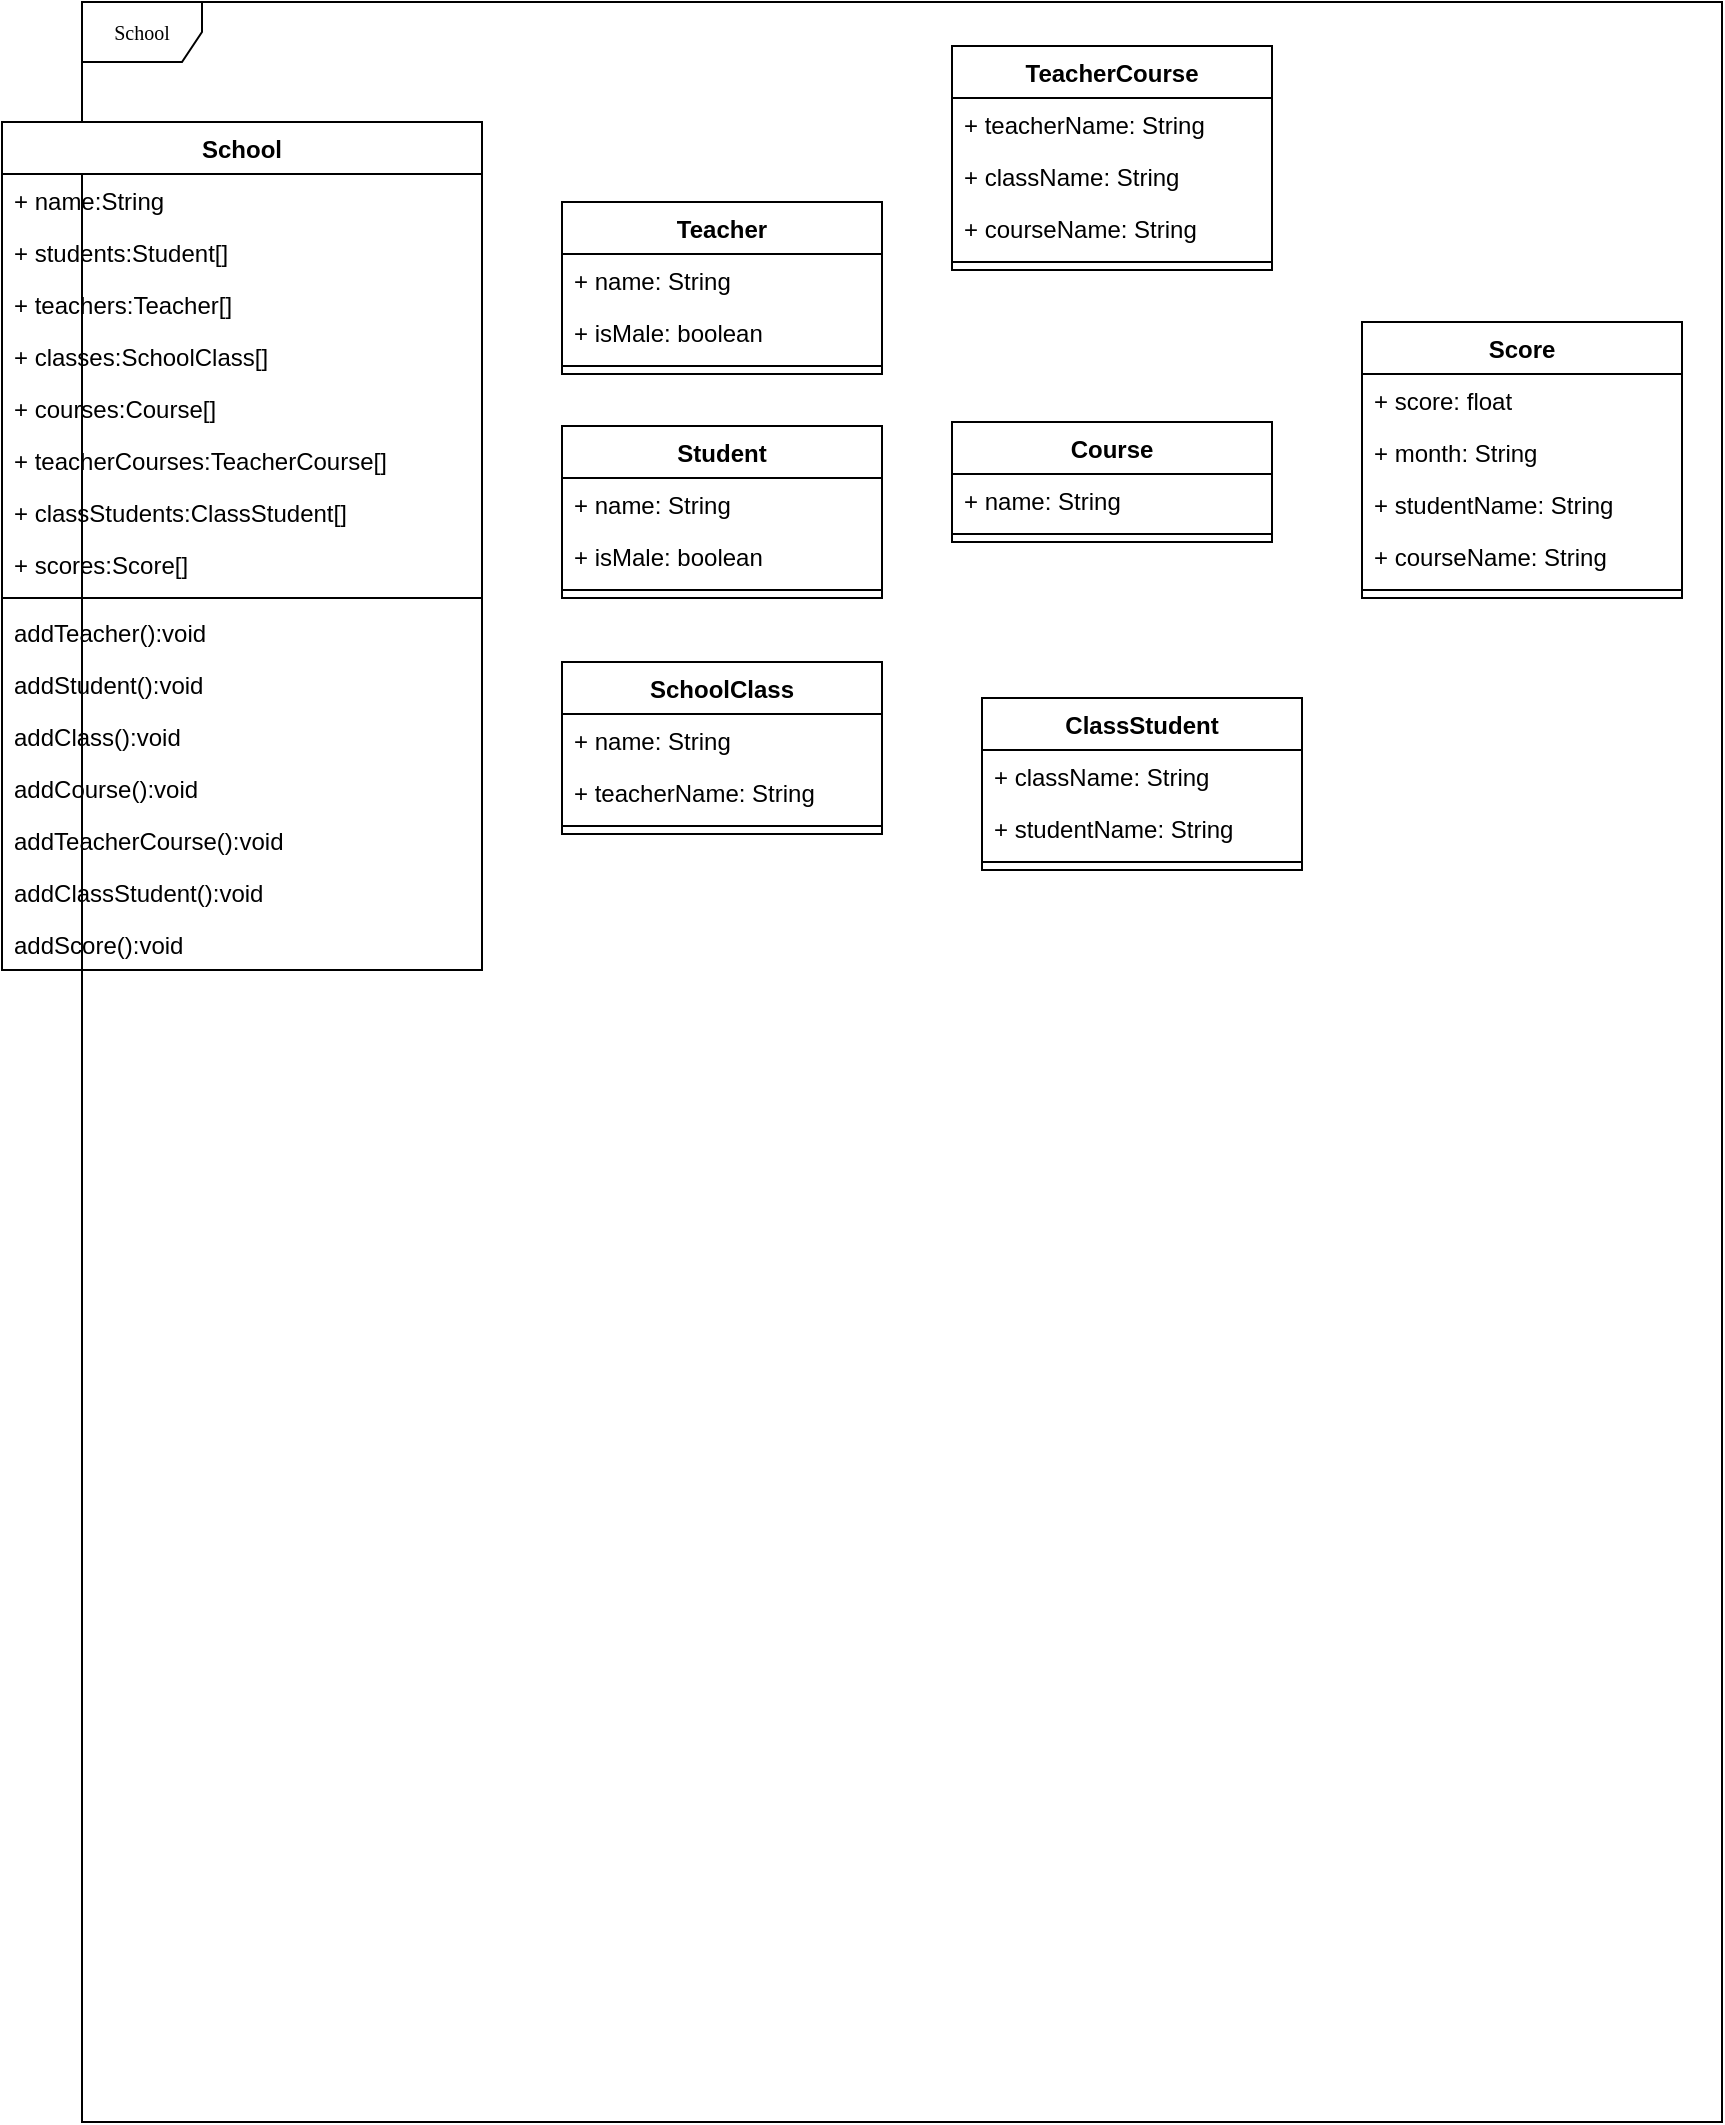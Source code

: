<mxfile version="20.0.4" type="github"><diagram name="Page-1" id="c4acf3e9-155e-7222-9cf6-157b1a14988f"><mxGraphModel dx="1872" dy="482" grid="1" gridSize="10" guides="1" tooltips="1" connect="1" arrows="1" fold="1" page="1" pageScale="1" pageWidth="850" pageHeight="1100" background="none" math="0" shadow="0"><root><mxCell id="0"/><mxCell id="1" parent="0"/><mxCell id="17acba5748e5396b-1" value="School" style="shape=umlFrame;whiteSpace=wrap;html=1;rounded=0;shadow=0;comic=0;labelBackgroundColor=none;strokeWidth=1;fontFamily=Verdana;fontSize=10;align=center;" parent="1" vertex="1"><mxGeometry x="-10" y="20" width="820" height="1060" as="geometry"/></mxCell><mxCell id="BEmUd4ckaxOP7-2iCYt2-1" value="School" style="swimlane;fontStyle=1;align=center;verticalAlign=top;childLayout=stackLayout;horizontal=1;startSize=26;horizontalStack=0;resizeParent=1;resizeParentMax=0;resizeLast=0;collapsible=1;marginBottom=0;" parent="1" vertex="1"><mxGeometry x="-50" y="80" width="240" height="424" as="geometry"/></mxCell><mxCell id="BEmUd4ckaxOP7-2iCYt2-2" value="+ name:String" style="text;strokeColor=none;fillColor=none;align=left;verticalAlign=top;spacingLeft=4;spacingRight=4;overflow=hidden;rotatable=0;points=[[0,0.5],[1,0.5]];portConstraint=eastwest;" parent="BEmUd4ckaxOP7-2iCYt2-1" vertex="1"><mxGeometry y="26" width="240" height="26" as="geometry"/></mxCell><mxCell id="BEmUd4ckaxOP7-2iCYt2-56" value="+ students:Student[]" style="text;strokeColor=none;fillColor=none;align=left;verticalAlign=top;spacingLeft=4;spacingRight=4;overflow=hidden;rotatable=0;points=[[0,0.5],[1,0.5]];portConstraint=eastwest;" parent="BEmUd4ckaxOP7-2iCYt2-1" vertex="1"><mxGeometry y="52" width="240" height="26" as="geometry"/></mxCell><mxCell id="BEmUd4ckaxOP7-2iCYt2-57" value="+ teachers:Teacher[]" style="text;strokeColor=none;fillColor=none;align=left;verticalAlign=top;spacingLeft=4;spacingRight=4;overflow=hidden;rotatable=0;points=[[0,0.5],[1,0.5]];portConstraint=eastwest;" parent="BEmUd4ckaxOP7-2iCYt2-1" vertex="1"><mxGeometry y="78" width="240" height="26" as="geometry"/></mxCell><mxCell id="BEmUd4ckaxOP7-2iCYt2-58" value="+ classes:SchoolClass[]" style="text;strokeColor=none;fillColor=none;align=left;verticalAlign=top;spacingLeft=4;spacingRight=4;overflow=hidden;rotatable=0;points=[[0,0.5],[1,0.5]];portConstraint=eastwest;" parent="BEmUd4ckaxOP7-2iCYt2-1" vertex="1"><mxGeometry y="104" width="240" height="26" as="geometry"/></mxCell><mxCell id="BEmUd4ckaxOP7-2iCYt2-59" value="+ courses:Course[]" style="text;strokeColor=none;fillColor=none;align=left;verticalAlign=top;spacingLeft=4;spacingRight=4;overflow=hidden;rotatable=0;points=[[0,0.5],[1,0.5]];portConstraint=eastwest;" parent="BEmUd4ckaxOP7-2iCYt2-1" vertex="1"><mxGeometry y="130" width="240" height="26" as="geometry"/></mxCell><mxCell id="BEmUd4ckaxOP7-2iCYt2-60" value="+ teacherCourses:TeacherCourse[]" style="text;strokeColor=none;fillColor=none;align=left;verticalAlign=top;spacingLeft=4;spacingRight=4;overflow=hidden;rotatable=0;points=[[0,0.5],[1,0.5]];portConstraint=eastwest;" parent="BEmUd4ckaxOP7-2iCYt2-1" vertex="1"><mxGeometry y="156" width="240" height="26" as="geometry"/></mxCell><mxCell id="BEmUd4ckaxOP7-2iCYt2-62" value="+ classStudents:ClassStudent[]" style="text;strokeColor=none;fillColor=none;align=left;verticalAlign=top;spacingLeft=4;spacingRight=4;overflow=hidden;rotatable=0;points=[[0,0.5],[1,0.5]];portConstraint=eastwest;" parent="BEmUd4ckaxOP7-2iCYt2-1" vertex="1"><mxGeometry y="182" width="240" height="26" as="geometry"/></mxCell><mxCell id="BEmUd4ckaxOP7-2iCYt2-63" value="+ scores:Score[]" style="text;strokeColor=none;fillColor=none;align=left;verticalAlign=top;spacingLeft=4;spacingRight=4;overflow=hidden;rotatable=0;points=[[0,0.5],[1,0.5]];portConstraint=eastwest;" parent="BEmUd4ckaxOP7-2iCYt2-1" vertex="1"><mxGeometry y="208" width="240" height="26" as="geometry"/></mxCell><mxCell id="BEmUd4ckaxOP7-2iCYt2-3" value="" style="line;strokeWidth=1;fillColor=none;align=left;verticalAlign=middle;spacingTop=-1;spacingLeft=3;spacingRight=3;rotatable=0;labelPosition=right;points=[];portConstraint=eastwest;" parent="BEmUd4ckaxOP7-2iCYt2-1" vertex="1"><mxGeometry y="234" width="240" height="8" as="geometry"/></mxCell><mxCell id="BEmUd4ckaxOP7-2iCYt2-4" value="addTeacher():void&#10;" style="text;strokeColor=none;fillColor=none;align=left;verticalAlign=top;spacingLeft=4;spacingRight=4;overflow=hidden;rotatable=0;points=[[0,0.5],[1,0.5]];portConstraint=eastwest;" parent="BEmUd4ckaxOP7-2iCYt2-1" vertex="1"><mxGeometry y="242" width="240" height="26" as="geometry"/></mxCell><mxCell id="BEmUd4ckaxOP7-2iCYt2-64" value="addStudent():void&#10;" style="text;strokeColor=none;fillColor=none;align=left;verticalAlign=top;spacingLeft=4;spacingRight=4;overflow=hidden;rotatable=0;points=[[0,0.5],[1,0.5]];portConstraint=eastwest;" parent="BEmUd4ckaxOP7-2iCYt2-1" vertex="1"><mxGeometry y="268" width="240" height="26" as="geometry"/></mxCell><mxCell id="BEmUd4ckaxOP7-2iCYt2-66" value="addClass():void&#10;" style="text;strokeColor=none;fillColor=none;align=left;verticalAlign=top;spacingLeft=4;spacingRight=4;overflow=hidden;rotatable=0;points=[[0,0.5],[1,0.5]];portConstraint=eastwest;" parent="BEmUd4ckaxOP7-2iCYt2-1" vertex="1"><mxGeometry y="294" width="240" height="26" as="geometry"/></mxCell><mxCell id="BEmUd4ckaxOP7-2iCYt2-67" value="addCourse():void&#10;" style="text;strokeColor=none;fillColor=none;align=left;verticalAlign=top;spacingLeft=4;spacingRight=4;overflow=hidden;rotatable=0;points=[[0,0.5],[1,0.5]];portConstraint=eastwest;" parent="BEmUd4ckaxOP7-2iCYt2-1" vertex="1"><mxGeometry y="320" width="240" height="26" as="geometry"/></mxCell><mxCell id="BEmUd4ckaxOP7-2iCYt2-68" value="addTeacherCourse():void&#10;" style="text;strokeColor=none;fillColor=none;align=left;verticalAlign=top;spacingLeft=4;spacingRight=4;overflow=hidden;rotatable=0;points=[[0,0.5],[1,0.5]];portConstraint=eastwest;" parent="BEmUd4ckaxOP7-2iCYt2-1" vertex="1"><mxGeometry y="346" width="240" height="26" as="geometry"/></mxCell><mxCell id="BEmUd4ckaxOP7-2iCYt2-69" value="addClassStudent():void&#10;" style="text;strokeColor=none;fillColor=none;align=left;verticalAlign=top;spacingLeft=4;spacingRight=4;overflow=hidden;rotatable=0;points=[[0,0.5],[1,0.5]];portConstraint=eastwest;" parent="BEmUd4ckaxOP7-2iCYt2-1" vertex="1"><mxGeometry y="372" width="240" height="26" as="geometry"/></mxCell><mxCell id="BEmUd4ckaxOP7-2iCYt2-70" value="addScore():void&#10;" style="text;strokeColor=none;fillColor=none;align=left;verticalAlign=top;spacingLeft=4;spacingRight=4;overflow=hidden;rotatable=0;points=[[0,0.5],[1,0.5]];portConstraint=eastwest;" parent="BEmUd4ckaxOP7-2iCYt2-1" vertex="1"><mxGeometry y="398" width="240" height="26" as="geometry"/></mxCell><mxCell id="BEmUd4ckaxOP7-2iCYt2-5" value="Teacher" style="swimlane;fontStyle=1;align=center;verticalAlign=top;childLayout=stackLayout;horizontal=1;startSize=26;horizontalStack=0;resizeParent=1;resizeParentMax=0;resizeLast=0;collapsible=1;marginBottom=0;" parent="1" vertex="1"><mxGeometry x="230" y="120" width="160" height="86" as="geometry"/></mxCell><mxCell id="BEmUd4ckaxOP7-2iCYt2-43" value="+ name: String" style="text;strokeColor=none;fillColor=none;align=left;verticalAlign=top;spacingLeft=4;spacingRight=4;overflow=hidden;rotatable=0;points=[[0,0.5],[1,0.5]];portConstraint=eastwest;" parent="BEmUd4ckaxOP7-2iCYt2-5" vertex="1"><mxGeometry y="26" width="160" height="26" as="geometry"/></mxCell><mxCell id="BEmUd4ckaxOP7-2iCYt2-6" value="+ isMale: boolean" style="text;strokeColor=none;fillColor=none;align=left;verticalAlign=top;spacingLeft=4;spacingRight=4;overflow=hidden;rotatable=0;points=[[0,0.5],[1,0.5]];portConstraint=eastwest;" parent="BEmUd4ckaxOP7-2iCYt2-5" vertex="1"><mxGeometry y="52" width="160" height="26" as="geometry"/></mxCell><mxCell id="BEmUd4ckaxOP7-2iCYt2-7" value="" style="line;strokeWidth=1;fillColor=none;align=left;verticalAlign=middle;spacingTop=-1;spacingLeft=3;spacingRight=3;rotatable=0;labelPosition=right;points=[];portConstraint=eastwest;" parent="BEmUd4ckaxOP7-2iCYt2-5" vertex="1"><mxGeometry y="78" width="160" height="8" as="geometry"/></mxCell><mxCell id="BEmUd4ckaxOP7-2iCYt2-9" value="Student" style="swimlane;fontStyle=1;align=center;verticalAlign=top;childLayout=stackLayout;horizontal=1;startSize=26;horizontalStack=0;resizeParent=1;resizeParentMax=0;resizeLast=0;collapsible=1;marginBottom=0;" parent="1" vertex="1"><mxGeometry x="230" y="232" width="160" height="86" as="geometry"/></mxCell><mxCell id="BEmUd4ckaxOP7-2iCYt2-34" value="+ name: String&#10;" style="text;strokeColor=none;fillColor=none;align=left;verticalAlign=top;spacingLeft=4;spacingRight=4;overflow=hidden;rotatable=0;points=[[0,0.5],[1,0.5]];portConstraint=eastwest;" parent="BEmUd4ckaxOP7-2iCYt2-9" vertex="1"><mxGeometry y="26" width="160" height="26" as="geometry"/></mxCell><mxCell id="BEmUd4ckaxOP7-2iCYt2-36" value="+ isMale: boolean&#10;" style="text;strokeColor=none;fillColor=none;align=left;verticalAlign=top;spacingLeft=4;spacingRight=4;overflow=hidden;rotatable=0;points=[[0,0.5],[1,0.5]];portConstraint=eastwest;" parent="BEmUd4ckaxOP7-2iCYt2-9" vertex="1"><mxGeometry y="52" width="160" height="26" as="geometry"/></mxCell><mxCell id="BEmUd4ckaxOP7-2iCYt2-11" value="" style="line;strokeWidth=1;fillColor=none;align=left;verticalAlign=middle;spacingTop=-1;spacingLeft=3;spacingRight=3;rotatable=0;labelPosition=right;points=[];portConstraint=eastwest;" parent="BEmUd4ckaxOP7-2iCYt2-9" vertex="1"><mxGeometry y="78" width="160" height="8" as="geometry"/></mxCell><mxCell id="BEmUd4ckaxOP7-2iCYt2-13" value="Course" style="swimlane;fontStyle=1;align=center;verticalAlign=top;childLayout=stackLayout;horizontal=1;startSize=26;horizontalStack=0;resizeParent=1;resizeParentMax=0;resizeLast=0;collapsible=1;marginBottom=0;" parent="1" vertex="1"><mxGeometry x="425" y="230" width="160" height="60" as="geometry"/></mxCell><mxCell id="BEmUd4ckaxOP7-2iCYt2-14" value="+ name: String" style="text;strokeColor=none;fillColor=none;align=left;verticalAlign=top;spacingLeft=4;spacingRight=4;overflow=hidden;rotatable=0;points=[[0,0.5],[1,0.5]];portConstraint=eastwest;" parent="BEmUd4ckaxOP7-2iCYt2-13" vertex="1"><mxGeometry y="26" width="160" height="26" as="geometry"/></mxCell><mxCell id="BEmUd4ckaxOP7-2iCYt2-15" value="" style="line;strokeWidth=1;fillColor=none;align=left;verticalAlign=middle;spacingTop=-1;spacingLeft=3;spacingRight=3;rotatable=0;labelPosition=right;points=[];portConstraint=eastwest;" parent="BEmUd4ckaxOP7-2iCYt2-13" vertex="1"><mxGeometry y="52" width="160" height="8" as="geometry"/></mxCell><mxCell id="BEmUd4ckaxOP7-2iCYt2-17" value="Score" style="swimlane;fontStyle=1;align=center;verticalAlign=top;childLayout=stackLayout;horizontal=1;startSize=26;horizontalStack=0;resizeParent=1;resizeParentMax=0;resizeLast=0;collapsible=1;marginBottom=0;" parent="1" vertex="1"><mxGeometry x="630" y="180" width="160" height="138" as="geometry"/></mxCell><mxCell id="BEmUd4ckaxOP7-2iCYt2-18" value="+ score: float&#10;" style="text;strokeColor=none;fillColor=none;align=left;verticalAlign=top;spacingLeft=4;spacingRight=4;overflow=hidden;rotatable=0;points=[[0,0.5],[1,0.5]];portConstraint=eastwest;" parent="BEmUd4ckaxOP7-2iCYt2-17" vertex="1"><mxGeometry y="26" width="160" height="26" as="geometry"/></mxCell><mxCell id="BEmUd4ckaxOP7-2iCYt2-25" value="+ month: String&#10;" style="text;strokeColor=none;fillColor=none;align=left;verticalAlign=top;spacingLeft=4;spacingRight=4;overflow=hidden;rotatable=0;points=[[0,0.5],[1,0.5]];portConstraint=eastwest;" parent="BEmUd4ckaxOP7-2iCYt2-17" vertex="1"><mxGeometry y="52" width="160" height="26" as="geometry"/></mxCell><mxCell id="BEmUd4ckaxOP7-2iCYt2-32" value="+ studentName: String&#10;" style="text;strokeColor=none;fillColor=none;align=left;verticalAlign=top;spacingLeft=4;spacingRight=4;overflow=hidden;rotatable=0;points=[[0,0.5],[1,0.5]];portConstraint=eastwest;" parent="BEmUd4ckaxOP7-2iCYt2-17" vertex="1"><mxGeometry y="78" width="160" height="26" as="geometry"/></mxCell><mxCell id="BEmUd4ckaxOP7-2iCYt2-33" value="+ courseName: String&#10;" style="text;strokeColor=none;fillColor=none;align=left;verticalAlign=top;spacingLeft=4;spacingRight=4;overflow=hidden;rotatable=0;points=[[0,0.5],[1,0.5]];portConstraint=eastwest;" parent="BEmUd4ckaxOP7-2iCYt2-17" vertex="1"><mxGeometry y="104" width="160" height="26" as="geometry"/></mxCell><mxCell id="BEmUd4ckaxOP7-2iCYt2-19" value="" style="line;strokeWidth=1;fillColor=none;align=left;verticalAlign=middle;spacingTop=-1;spacingLeft=3;spacingRight=3;rotatable=0;labelPosition=right;points=[];portConstraint=eastwest;" parent="BEmUd4ckaxOP7-2iCYt2-17" vertex="1"><mxGeometry y="130" width="160" height="8" as="geometry"/></mxCell><mxCell id="BEmUd4ckaxOP7-2iCYt2-21" value="SchoolClass" style="swimlane;fontStyle=1;align=center;verticalAlign=top;childLayout=stackLayout;horizontal=1;startSize=26;horizontalStack=0;resizeParent=1;resizeParentMax=0;resizeLast=0;collapsible=1;marginBottom=0;" parent="1" vertex="1"><mxGeometry x="230" y="350" width="160" height="86" as="geometry"/></mxCell><mxCell id="BEmUd4ckaxOP7-2iCYt2-39" value="+ name: String" style="text;strokeColor=none;fillColor=none;align=left;verticalAlign=top;spacingLeft=4;spacingRight=4;overflow=hidden;rotatable=0;points=[[0,0.5],[1,0.5]];portConstraint=eastwest;" parent="BEmUd4ckaxOP7-2iCYt2-21" vertex="1"><mxGeometry y="26" width="160" height="26" as="geometry"/></mxCell><mxCell id="BEmUd4ckaxOP7-2iCYt2-42" value="+ teacherName: String&#10;&#10;" style="text;strokeColor=none;fillColor=none;align=left;verticalAlign=top;spacingLeft=4;spacingRight=4;overflow=hidden;rotatable=0;points=[[0,0.5],[1,0.5]];portConstraint=eastwest;" parent="BEmUd4ckaxOP7-2iCYt2-21" vertex="1"><mxGeometry y="52" width="160" height="26" as="geometry"/></mxCell><mxCell id="BEmUd4ckaxOP7-2iCYt2-23" value="" style="line;strokeWidth=1;fillColor=none;align=left;verticalAlign=middle;spacingTop=-1;spacingLeft=3;spacingRight=3;rotatable=0;labelPosition=right;points=[];portConstraint=eastwest;" parent="BEmUd4ckaxOP7-2iCYt2-21" vertex="1"><mxGeometry y="78" width="160" height="8" as="geometry"/></mxCell><mxCell id="BEmUd4ckaxOP7-2iCYt2-44" value="TeacherCourse" style="swimlane;fontStyle=1;align=center;verticalAlign=top;childLayout=stackLayout;horizontal=1;startSize=26;horizontalStack=0;resizeParent=1;resizeParentMax=0;resizeLast=0;collapsible=1;marginBottom=0;" parent="1" vertex="1"><mxGeometry x="425" y="42" width="160" height="112" as="geometry"/></mxCell><mxCell id="BEmUd4ckaxOP7-2iCYt2-48" value="+ teacherName: String" style="text;strokeColor=none;fillColor=none;align=left;verticalAlign=top;spacingLeft=4;spacingRight=4;overflow=hidden;rotatable=0;points=[[0,0.5],[1,0.5]];portConstraint=eastwest;" parent="BEmUd4ckaxOP7-2iCYt2-44" vertex="1"><mxGeometry y="26" width="160" height="26" as="geometry"/></mxCell><mxCell id="BEmUd4ckaxOP7-2iCYt2-49" value="+ className: String" style="text;strokeColor=none;fillColor=none;align=left;verticalAlign=top;spacingLeft=4;spacingRight=4;overflow=hidden;rotatable=0;points=[[0,0.5],[1,0.5]];portConstraint=eastwest;" parent="BEmUd4ckaxOP7-2iCYt2-44" vertex="1"><mxGeometry y="52" width="160" height="26" as="geometry"/></mxCell><mxCell id="BEmUd4ckaxOP7-2iCYt2-45" value="+ courseName: String" style="text;strokeColor=none;fillColor=none;align=left;verticalAlign=top;spacingLeft=4;spacingRight=4;overflow=hidden;rotatable=0;points=[[0,0.5],[1,0.5]];portConstraint=eastwest;" parent="BEmUd4ckaxOP7-2iCYt2-44" vertex="1"><mxGeometry y="78" width="160" height="26" as="geometry"/></mxCell><mxCell id="BEmUd4ckaxOP7-2iCYt2-46" value="" style="line;strokeWidth=1;fillColor=none;align=left;verticalAlign=middle;spacingTop=-1;spacingLeft=3;spacingRight=3;rotatable=0;labelPosition=right;points=[];portConstraint=eastwest;" parent="BEmUd4ckaxOP7-2iCYt2-44" vertex="1"><mxGeometry y="104" width="160" height="8" as="geometry"/></mxCell><mxCell id="BEmUd4ckaxOP7-2iCYt2-50" value="ClassStudent" style="swimlane;fontStyle=1;align=center;verticalAlign=top;childLayout=stackLayout;horizontal=1;startSize=26;horizontalStack=0;resizeParent=1;resizeParentMax=0;resizeLast=0;collapsible=1;marginBottom=0;" parent="1" vertex="1"><mxGeometry x="440" y="368" width="160" height="86" as="geometry"/></mxCell><mxCell id="BEmUd4ckaxOP7-2iCYt2-51" value="+ className: String" style="text;strokeColor=none;fillColor=none;align=left;verticalAlign=top;spacingLeft=4;spacingRight=4;overflow=hidden;rotatable=0;points=[[0,0.5],[1,0.5]];portConstraint=eastwest;" parent="BEmUd4ckaxOP7-2iCYt2-50" vertex="1"><mxGeometry y="26" width="160" height="26" as="geometry"/></mxCell><mxCell id="BEmUd4ckaxOP7-2iCYt2-55" value="+ studentName: String" style="text;strokeColor=none;fillColor=none;align=left;verticalAlign=top;spacingLeft=4;spacingRight=4;overflow=hidden;rotatable=0;points=[[0,0.5],[1,0.5]];portConstraint=eastwest;" parent="BEmUd4ckaxOP7-2iCYt2-50" vertex="1"><mxGeometry y="52" width="160" height="26" as="geometry"/></mxCell><mxCell id="BEmUd4ckaxOP7-2iCYt2-52" value="" style="line;strokeWidth=1;fillColor=none;align=left;verticalAlign=middle;spacingTop=-1;spacingLeft=3;spacingRight=3;rotatable=0;labelPosition=right;points=[];portConstraint=eastwest;" parent="BEmUd4ckaxOP7-2iCYt2-50" vertex="1"><mxGeometry y="78" width="160" height="8" as="geometry"/></mxCell></root></mxGraphModel></diagram></mxfile>